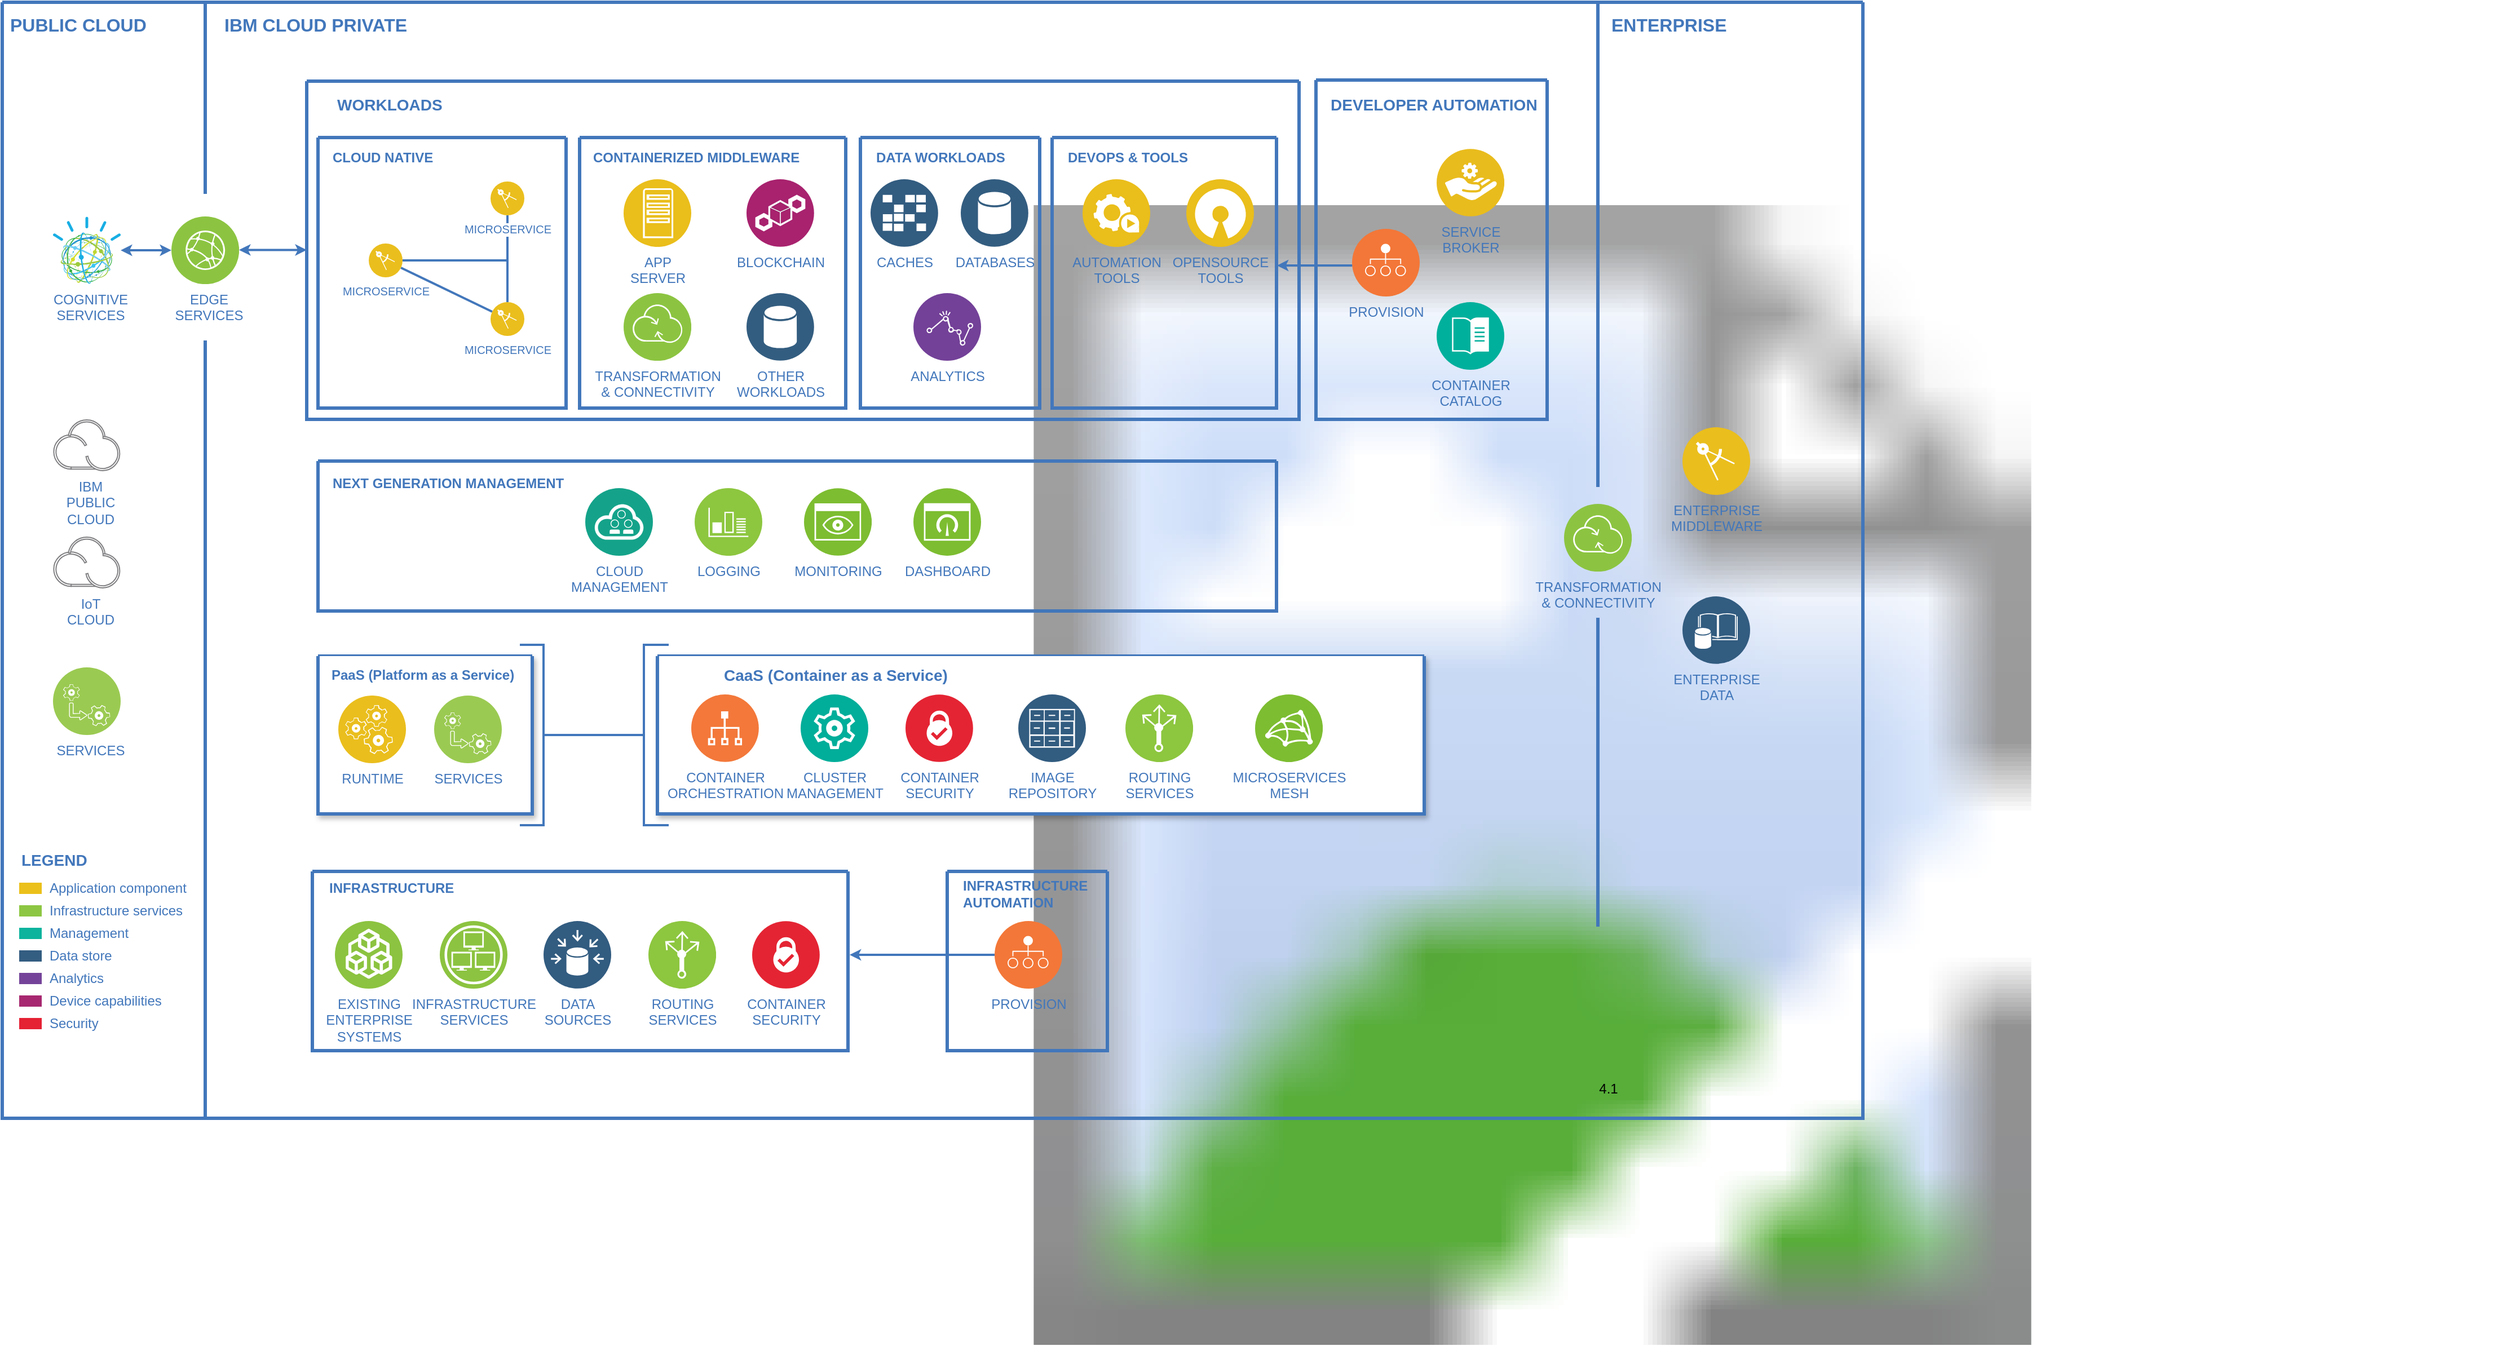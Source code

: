 <?xml version="1.0" encoding="UTF-8"?>
<mxfile version="15.0.2" pages="2"><diagram id="ARV5DFHndR6tJXe3iv-A" name="design 2022"><mxGraphModel dx="3361" dy="1939" grid="1" gridSize="10" guides="1" tooltips="1" connect="1" arrows="1" fold="1" page="0" pageScale="1" pageWidth="1169" pageHeight="827" backgroundImage="{&quot;src&quot;:&quot;data:page/id,IZQx3_A0vh9NG_pARowc&quot;,&quot;width&quot;:1714,&quot;height&quot;:1011}" math="0" shadow="0"><root><mxCell id="0"/><mxCell id="1" parent="0"/><mxCell id="WoOjI2xr0oZyaStor8PF-1" value="" style="swimlane;shadow=0;strokeColor=#4277BB;fillColor=#ffffff;fontColor=none;align=right;startSize=0;collapsible=0;noLabel=1;strokeWidth=3;" vertex="1" parent="1"><mxGeometry x="-500" y="-180" width="1650" height="990" as="geometry"/></mxCell><mxCell id="WoOjI2xr0oZyaStor8PF-2" value="" style="swimlane;shadow=0;labelBackgroundColor=#007FFF;strokeColor=#4277BB;fillColor=none;gradientColor=none;fontColor=#000000;align=right;collapsible=0;startSize=0;strokeWidth=3;" vertex="1" parent="WoOjI2xr0oZyaStor8PF-1"><mxGeometry x="838" y="771" width="142" height="159" as="geometry"/></mxCell><mxCell id="WoOjI2xr0oZyaStor8PF-3" value="PROVISION" style="aspect=fixed;perimeter=ellipsePerimeter;html=1;align=center;shadow=0;dashed=0;image;image=img/lib/ibm/devops/provision.svg;labelBackgroundColor=none;strokeColor=#4277BB;strokeWidth=2;fillColor=none;gradientColor=none;fontSize=12;fontColor=#4277BB;" vertex="1" parent="WoOjI2xr0oZyaStor8PF-2"><mxGeometry x="42" y="44" width="60" height="60" as="geometry"/></mxCell><mxCell id="WoOjI2xr0oZyaStor8PF-4" value="INFRASTRUCTURE&lt;div&gt;AUTOMATION&lt;/div&gt;" style="text;html=1;align=left;verticalAlign=middle;fontColor=#4277BB;shadow=0;dashed=0;strokeColor=none;fillColor=none;labelBackgroundColor=none;fontStyle=1;fontSize=12;spacingLeft=5;" vertex="1" parent="WoOjI2xr0oZyaStor8PF-2"><mxGeometry x="7" y="10" width="123" height="20" as="geometry"/></mxCell><mxCell id="WoOjI2xr0oZyaStor8PF-5" value="PUBLIC CLOUD" style="text;html=1;align=left;verticalAlign=middle;fontColor=#4277BB;shadow=0;dashed=0;strokeColor=none;fillColor=none;labelBackgroundColor=none;fontStyle=1;fontSize=16;spacingLeft=5;" vertex="1" parent="WoOjI2xr0oZyaStor8PF-1"><mxGeometry y="10" width="150" height="20" as="geometry"/></mxCell><mxCell id="WoOjI2xr0oZyaStor8PF-6" value="" style="line;strokeWidth=3;direction=south;html=1;shadow=0;labelBackgroundColor=none;fillColor=none;gradientColor=none;fontSize=12;fontColor=#4277BB;align=right;strokeColor=#4277BB;" vertex="1" parent="WoOjI2xr0oZyaStor8PF-1"><mxGeometry x="175" y="1" width="10" height="169" as="geometry"/></mxCell><mxCell id="WoOjI2xr0oZyaStor8PF-7" value="" style="line;strokeWidth=3;direction=south;html=1;shadow=0;labelBackgroundColor=none;fillColor=none;gradientColor=none;fontSize=12;fontColor=#4277BB;align=right;strokeColor=#4277BB;" vertex="1" parent="WoOjI2xr0oZyaStor8PF-1"><mxGeometry x="1410" width="10" height="430" as="geometry"/></mxCell><mxCell id="WoOjI2xr0oZyaStor8PF-8" value="IBM CLOUD PRIVATE" style="text;html=1;align=left;verticalAlign=middle;fontColor=#4277BB;shadow=0;dashed=0;strokeColor=none;fillColor=none;labelBackgroundColor=none;fontStyle=1;fontSize=16;spacingLeft=5;" vertex="1" parent="WoOjI2xr0oZyaStor8PF-1"><mxGeometry x="190" y="10" width="150" height="20" as="geometry"/></mxCell><mxCell id="WoOjI2xr0oZyaStor8PF-9" value="ENTERPRISE" style="text;html=1;align=left;verticalAlign=middle;fontColor=#4277BB;shadow=0;dashed=0;strokeColor=none;fillColor=none;labelBackgroundColor=none;fontStyle=1;fontSize=16;spacingLeft=5;" vertex="1" parent="WoOjI2xr0oZyaStor8PF-1"><mxGeometry x="1420" y="10" width="140" height="20" as="geometry"/></mxCell><mxCell id="WoOjI2xr0oZyaStor8PF-10" value="Application component" style="rounded=0;html=1;shadow=0;labelBackgroundColor=none;strokeColor=none;strokeWidth=2;fillColor=#EBC01A;gradientColor=none;fontSize=12;fontColor=#4277BB;align=left;labelPosition=right;verticalLabelPosition=middle;verticalAlign=middle;spacingLeft=5;" vertex="1" parent="WoOjI2xr0oZyaStor8PF-1"><mxGeometry x="15" y="781" width="20" height="10" as="geometry"/></mxCell><mxCell id="WoOjI2xr0oZyaStor8PF-11" value="Infrastructure services" style="rounded=0;html=1;shadow=0;labelBackgroundColor=none;strokeColor=none;strokeWidth=2;fillColor=#8DC642;gradientColor=none;fontSize=12;fontColor=#4277BB;align=left;labelPosition=right;verticalLabelPosition=middle;verticalAlign=middle;spacingLeft=5;" vertex="1" parent="WoOjI2xr0oZyaStor8PF-1"><mxGeometry x="15" y="801" width="20" height="10" as="geometry"/></mxCell><mxCell id="WoOjI2xr0oZyaStor8PF-12" value="Management" style="rounded=0;html=1;shadow=0;labelBackgroundColor=none;strokeColor=none;strokeWidth=2;fillColor=#0DB39D;gradientColor=none;fontSize=12;fontColor=#4277BB;align=left;labelPosition=right;verticalLabelPosition=middle;verticalAlign=middle;spacingLeft=5;" vertex="1" parent="WoOjI2xr0oZyaStor8PF-1"><mxGeometry x="15" y="821" width="20" height="10" as="geometry"/></mxCell><mxCell id="WoOjI2xr0oZyaStor8PF-13" value="Data store" style="rounded=0;html=1;shadow=0;labelBackgroundColor=none;strokeColor=none;strokeWidth=2;fillColor=#335D81;gradientColor=none;fontSize=12;fontColor=#4277BB;align=left;labelPosition=right;verticalLabelPosition=middle;verticalAlign=middle;spacingLeft=5;" vertex="1" parent="WoOjI2xr0oZyaStor8PF-1"><mxGeometry x="15" y="841" width="20" height="10" as="geometry"/></mxCell><mxCell id="WoOjI2xr0oZyaStor8PF-14" value="Analytics" style="rounded=0;html=1;shadow=0;labelBackgroundColor=none;strokeColor=none;strokeWidth=2;fillColor=#744399;gradientColor=none;fontSize=12;fontColor=#4277BB;align=left;labelPosition=right;verticalLabelPosition=middle;verticalAlign=middle;spacingLeft=5;" vertex="1" parent="WoOjI2xr0oZyaStor8PF-1"><mxGeometry x="15" y="861" width="20" height="10" as="geometry"/></mxCell><mxCell id="WoOjI2xr0oZyaStor8PF-15" value="Device capabilities" style="rounded=0;html=1;shadow=0;labelBackgroundColor=none;strokeColor=none;strokeWidth=2;fillColor=#A72870;gradientColor=none;fontSize=12;fontColor=#4277BB;align=left;labelPosition=right;verticalLabelPosition=middle;verticalAlign=middle;spacingLeft=5;" vertex="1" parent="WoOjI2xr0oZyaStor8PF-1"><mxGeometry x="15" y="881" width="20" height="10" as="geometry"/></mxCell><mxCell id="WoOjI2xr0oZyaStor8PF-16" value="Security" style="rounded=0;html=1;shadow=0;labelBackgroundColor=none;strokeColor=none;strokeWidth=2;fillColor=#E52134;gradientColor=none;fontSize=12;fontColor=#4277BB;align=left;labelPosition=right;verticalLabelPosition=middle;verticalAlign=middle;spacingLeft=5;" vertex="1" parent="WoOjI2xr0oZyaStor8PF-1"><mxGeometry x="15" y="901" width="20" height="10" as="geometry"/></mxCell><mxCell id="WoOjI2xr0oZyaStor8PF-17" value="LEGEND" style="text;html=1;align=left;verticalAlign=middle;fontColor=#4277BB;shadow=0;dashed=0;strokeColor=none;fillColor=none;labelBackgroundColor=none;fontStyle=1;fontSize=14;spacingLeft=0;" vertex="1" parent="WoOjI2xr0oZyaStor8PF-1"><mxGeometry x="15" y="751" width="150" height="20" as="geometry"/></mxCell><mxCell id="WoOjI2xr0oZyaStor8PF-18" style="edgeStyle=orthogonalEdgeStyle;rounded=0;html=1;labelBackgroundColor=#ffffff;startArrow=classic;startFill=1;startSize=4;endSize=4;jettySize=auto;orthogonalLoop=1;strokeColor=#4277BB;strokeWidth=2;fontSize=12;fontColor=#4277BB;" edge="1" parent="WoOjI2xr0oZyaStor8PF-1" target="WoOjI2xr0oZyaStor8PF-47"><mxGeometry relative="1" as="geometry"><mxPoint x="270" y="219.714" as="sourcePoint"/><Array as="points"><mxPoint x="250" y="220"/><mxPoint x="250" y="220"/></Array></mxGeometry></mxCell><mxCell id="WoOjI2xr0oZyaStor8PF-19" value="" style="swimlane;shadow=0;labelBackgroundColor=#007FFF;strokeColor=#4277BB;fillColor=none;gradientColor=none;fontColor=#000000;align=right;collapsible=0;startSize=0;strokeWidth=3;" vertex="1" parent="WoOjI2xr0oZyaStor8PF-1"><mxGeometry x="270" y="70" width="880" height="300" as="geometry"/></mxCell><mxCell id="WoOjI2xr0oZyaStor8PF-20" value="" style="swimlane;shadow=0;labelBackgroundColor=#007FFF;strokeColor=#4277BB;fillColor=none;gradientColor=none;fontColor=#000000;align=right;collapsible=0;startSize=0;strokeWidth=3;" vertex="1" parent="WoOjI2xr0oZyaStor8PF-19"><mxGeometry x="10" y="50" width="220" height="240" as="geometry"/></mxCell><mxCell id="WoOjI2xr0oZyaStor8PF-21" style="rounded=0;html=1;labelBackgroundColor=#ffffff;startArrow=none;startFill=0;startSize=4;endSize=4;jettySize=auto;orthogonalLoop=1;strokeColor=#4277BB;strokeWidth=2;fontSize=12;fontColor=#4277BB;endArrow=none;endFill=0;edgeStyle=orthogonalEdgeStyle;" edge="1" parent="WoOjI2xr0oZyaStor8PF-20" source="WoOjI2xr0oZyaStor8PF-23" target="WoOjI2xr0oZyaStor8PF-26"><mxGeometry relative="1" as="geometry"/></mxCell><mxCell id="WoOjI2xr0oZyaStor8PF-22" style="edgeStyle=none;rounded=0;html=1;labelBackgroundColor=#ffffff;startArrow=none;startFill=0;startSize=4;endArrow=none;endFill=0;endSize=4;jettySize=auto;orthogonalLoop=1;strokeColor=#4277BB;strokeWidth=2;fontSize=12;fontColor=#4277BB;" edge="1" parent="WoOjI2xr0oZyaStor8PF-20" source="WoOjI2xr0oZyaStor8PF-23" target="WoOjI2xr0oZyaStor8PF-25"><mxGeometry relative="1" as="geometry"/></mxCell><mxCell id="WoOjI2xr0oZyaStor8PF-23" value="MICROSERVICE" style="aspect=fixed;perimeter=ellipsePerimeter;html=1;align=center;shadow=0;dashed=0;image;image=img/lib/ibm/applications/enterprise_applications.svg;labelBackgroundColor=#ffffff;strokeColor=#4277BB;strokeWidth=2;fillColor=#E52134;gradientColor=none;fontSize=10;fontColor=#4277BB;verticalAlign=top;" vertex="1" parent="WoOjI2xr0oZyaStor8PF-20"><mxGeometry x="45" y="94" width="30" height="30" as="geometry"/></mxCell><mxCell id="WoOjI2xr0oZyaStor8PF-24" style="edgeStyle=none;rounded=0;html=1;labelBackgroundColor=#ffffff;startArrow=none;startFill=0;startSize=4;endArrow=none;endFill=0;endSize=4;jettySize=auto;orthogonalLoop=1;strokeColor=#4277BB;strokeWidth=2;fontSize=12;fontColor=#4277BB;" edge="1" parent="WoOjI2xr0oZyaStor8PF-20" source="WoOjI2xr0oZyaStor8PF-25" target="WoOjI2xr0oZyaStor8PF-26"><mxGeometry relative="1" as="geometry"/></mxCell><mxCell id="WoOjI2xr0oZyaStor8PF-25" value="MICROSERVICE" style="aspect=fixed;perimeter=ellipsePerimeter;html=1;align=center;shadow=0;dashed=0;image;image=img/lib/ibm/applications/enterprise_applications.svg;labelBackgroundColor=#ffffff;strokeColor=#4277BB;strokeWidth=2;fillColor=#E52134;gradientColor=none;fontSize=10;fontColor=#4277BB;verticalAlign=top;" vertex="1" parent="WoOjI2xr0oZyaStor8PF-20"><mxGeometry x="153" y="146" width="30" height="30" as="geometry"/></mxCell><mxCell id="WoOjI2xr0oZyaStor8PF-26" value="MICROSERVICE" style="aspect=fixed;perimeter=ellipsePerimeter;html=1;align=center;shadow=0;dashed=0;image;image=img/lib/ibm/applications/enterprise_applications.svg;labelBackgroundColor=#ffffff;strokeColor=#4277BB;strokeWidth=2;fillColor=#E52134;gradientColor=none;fontSize=10;fontColor=#4277BB;verticalAlign=top;" vertex="1" parent="WoOjI2xr0oZyaStor8PF-20"><mxGeometry x="153" y="39" width="30" height="30" as="geometry"/></mxCell><mxCell id="WoOjI2xr0oZyaStor8PF-27" value="CLOUD NATIVE" style="text;html=1;align=left;verticalAlign=middle;fontColor=#4277BB;shadow=0;dashed=0;strokeColor=none;fillColor=none;labelBackgroundColor=none;fontStyle=1;fontSize=12;spacingLeft=5;" vertex="1" parent="WoOjI2xr0oZyaStor8PF-20"><mxGeometry x="6" y="8.0" width="150" height="20" as="geometry"/></mxCell><mxCell id="WoOjI2xr0oZyaStor8PF-28" value="" style="swimlane;shadow=0;labelBackgroundColor=#007FFF;strokeColor=#4277BB;fillColor=none;gradientColor=none;fontColor=#000000;align=right;collapsible=0;startSize=0;strokeWidth=3;" vertex="1" parent="WoOjI2xr0oZyaStor8PF-19"><mxGeometry x="242" y="50" width="236" height="240" as="geometry"/></mxCell><mxCell id="WoOjI2xr0oZyaStor8PF-29" value="APP&lt;div&gt;SERVER&lt;/div&gt;" style="aspect=fixed;perimeter=ellipsePerimeter;html=1;align=center;shadow=0;dashed=0;image;image=img/lib/ibm/applications/app_server.svg;labelBackgroundColor=none;strokeColor=#4277BB;strokeWidth=2;fillColor=#E52134;gradientColor=none;fontSize=12;fontColor=#4277BB;verticalAlign=top;" vertex="1" parent="WoOjI2xr0oZyaStor8PF-28"><mxGeometry x="39" y="37" width="60" height="60" as="geometry"/></mxCell><mxCell id="WoOjI2xr0oZyaStor8PF-30" value="BLOCKCHAIN" style="aspect=fixed;perimeter=ellipsePerimeter;html=1;align=center;shadow=0;dashed=0;image;image=img/lib/ibm/blockchain/blockchain.svg;labelBackgroundColor=none;strokeColor=#4277BB;strokeWidth=2;fillColor=#E52134;gradientColor=none;fontSize=12;fontColor=#4277BB;verticalAlign=top;" vertex="1" parent="WoOjI2xr0oZyaStor8PF-28"><mxGeometry x="148" y="37" width="60" height="60" as="geometry"/></mxCell><mxCell id="WoOjI2xr0oZyaStor8PF-31" value="TRANSFORMATION&lt;div&gt;&amp;amp; CONNECTIVITY&lt;/div&gt;" style="aspect=fixed;perimeter=ellipsePerimeter;html=1;align=center;shadow=0;dashed=0;image;image=img/lib/ibm/infrastructure/transformation_connectivity.svg;labelBackgroundColor=none;strokeColor=#4277BB;strokeWidth=2;fillColor=#E52134;gradientColor=none;fontSize=12;fontColor=#4277BB;verticalAlign=top;" vertex="1" parent="WoOjI2xr0oZyaStor8PF-28"><mxGeometry x="39" y="138" width="60" height="60" as="geometry"/></mxCell><mxCell id="WoOjI2xr0oZyaStor8PF-32" value="OTHER&lt;div&gt;WORKLOADS&lt;/div&gt;" style="aspect=fixed;perimeter=ellipsePerimeter;html=1;align=center;shadow=0;dashed=0;image;image=img/lib/ibm/data/data_services.svg;labelBackgroundColor=none;strokeColor=#4277BB;strokeWidth=2;fillColor=#E52134;gradientColor=none;fontSize=12;fontColor=#4277BB;verticalAlign=top;" vertex="1" parent="WoOjI2xr0oZyaStor8PF-28"><mxGeometry x="148" y="138" width="60" height="60" as="geometry"/></mxCell><mxCell id="WoOjI2xr0oZyaStor8PF-33" value="CONTAINERIZED MIDDLEWARE" style="text;html=1;align=left;verticalAlign=middle;fontColor=#4277BB;shadow=0;dashed=0;strokeColor=none;fillColor=none;labelBackgroundColor=none;fontStyle=1;fontSize=12;spacingLeft=5;" vertex="1" parent="WoOjI2xr0oZyaStor8PF-28"><mxGeometry x="5" y="8" width="195" height="20" as="geometry"/></mxCell><mxCell id="WoOjI2xr0oZyaStor8PF-34" value="" style="swimlane;shadow=0;labelBackgroundColor=#007FFF;strokeColor=#4277BB;fillColor=none;gradientColor=none;fontColor=#000000;align=right;collapsible=0;startSize=0;strokeWidth=3;" vertex="1" parent="WoOjI2xr0oZyaStor8PF-19"><mxGeometry x="491" y="50" width="159" height="240" as="geometry"/></mxCell><mxCell id="WoOjI2xr0oZyaStor8PF-35" value="CACHES" style="aspect=fixed;perimeter=ellipsePerimeter;html=1;align=center;shadow=0;dashed=0;image;image=img/lib/ibm/data/caches.svg;labelBackgroundColor=none;strokeColor=#4277BB;strokeWidth=2;fillColor=#E52134;gradientColor=none;fontSize=12;fontColor=#4277BB;" vertex="1" parent="WoOjI2xr0oZyaStor8PF-34"><mxGeometry x="9" y="37" width="60" height="60" as="geometry"/></mxCell><mxCell id="WoOjI2xr0oZyaStor8PF-36" value="DATABASES" style="aspect=fixed;perimeter=ellipsePerimeter;html=1;align=center;shadow=0;dashed=0;image;image=img/lib/ibm/data/data_services.svg;labelBackgroundColor=none;strokeColor=#4277BB;strokeWidth=2;fillColor=#E52134;gradientColor=none;fontSize=12;fontColor=#4277BB;" vertex="1" parent="WoOjI2xr0oZyaStor8PF-34"><mxGeometry x="89" y="37" width="60" height="60" as="geometry"/></mxCell><mxCell id="WoOjI2xr0oZyaStor8PF-37" value="ANALYTICS" style="aspect=fixed;perimeter=ellipsePerimeter;html=1;align=center;shadow=0;dashed=0;image;image=img/lib/ibm/analytics/analytics.svg;labelBackgroundColor=none;strokeColor=#4277BB;strokeWidth=2;fillColor=#E52134;gradientColor=none;fontSize=12;fontColor=#4277BB;" vertex="1" parent="WoOjI2xr0oZyaStor8PF-34"><mxGeometry x="47" y="138" width="60" height="60" as="geometry"/></mxCell><mxCell id="WoOjI2xr0oZyaStor8PF-38" value="DATA WORKLOADS" style="text;html=1;align=left;verticalAlign=middle;fontColor=#4277BB;shadow=0;dashed=0;strokeColor=none;fillColor=none;labelBackgroundColor=none;fontStyle=1;fontSize=12;spacingLeft=5;" vertex="1" parent="WoOjI2xr0oZyaStor8PF-34"><mxGeometry x="7" y="8" width="150" height="20" as="geometry"/></mxCell><mxCell id="WoOjI2xr0oZyaStor8PF-39" style="edgeStyle=orthogonalEdgeStyle;rounded=0;html=1;exitX=0.75;exitY=0;entryX=0.75;entryY=0;labelBackgroundColor=#ffffff;startArrow=classic;startFill=1;startSize=4;endSize=4;jettySize=auto;orthogonalLoop=1;strokeColor=#EDC11C;strokeWidth=2;fontSize=12;fontColor=#4277BB;" edge="1" parent="WoOjI2xr0oZyaStor8PF-34" source="WoOjI2xr0oZyaStor8PF-38" target="WoOjI2xr0oZyaStor8PF-38"><mxGeometry relative="1" as="geometry"/></mxCell><mxCell id="WoOjI2xr0oZyaStor8PF-40" value="" style="swimlane;shadow=0;labelBackgroundColor=#007FFF;strokeColor=#4277BB;fillColor=none;gradientColor=none;fontColor=#000000;align=right;collapsible=0;startSize=0;strokeWidth=3;" vertex="1" parent="WoOjI2xr0oZyaStor8PF-19"><mxGeometry x="661" y="50" width="199" height="240" as="geometry"/></mxCell><mxCell id="WoOjI2xr0oZyaStor8PF-41" value="AUTOMATION&lt;div&gt;TOOLS&lt;/div&gt;" style="aspect=fixed;perimeter=ellipsePerimeter;html=1;align=center;shadow=0;dashed=0;image;image=img/lib/ibm/applications/automation_tools.svg;labelBackgroundColor=none;strokeColor=#4277BB;strokeWidth=2;fillColor=#E52134;gradientColor=none;fontSize=12;fontColor=#4277BB;" vertex="1" parent="WoOjI2xr0oZyaStor8PF-40"><mxGeometry x="27" y="37" width="60" height="60" as="geometry"/></mxCell><mxCell id="WoOjI2xr0oZyaStor8PF-42" value="OPENSOURCE&lt;div&gt;TOOLS&lt;/div&gt;" style="aspect=fixed;perimeter=ellipsePerimeter;html=1;align=center;shadow=0;dashed=0;image;image=img/lib/ibm/applications/open_source_tools.svg;labelBackgroundColor=none;strokeColor=#4277BB;strokeWidth=2;fillColor=#E52134;gradientColor=none;fontSize=12;fontColor=#4277BB;" vertex="1" parent="WoOjI2xr0oZyaStor8PF-40"><mxGeometry x="119" y="37" width="60" height="60" as="geometry"/></mxCell><mxCell id="WoOjI2xr0oZyaStor8PF-43" value="DEVOPS &amp;amp; TOOLS" style="text;html=1;align=left;verticalAlign=middle;fontColor=#4277BB;shadow=0;dashed=0;strokeColor=none;fillColor=none;labelBackgroundColor=none;fontStyle=1;fontSize=12;spacingLeft=5;" vertex="1" parent="WoOjI2xr0oZyaStor8PF-40"><mxGeometry x="7" y="8" width="150" height="20" as="geometry"/></mxCell><mxCell id="WoOjI2xr0oZyaStor8PF-44" value="WORKLOADS" style="text;html=1;align=left;verticalAlign=middle;fontColor=#4277BB;shadow=0;dashed=0;strokeColor=none;fillColor=none;labelBackgroundColor=none;fontStyle=1;fontSize=14;spacingLeft=5;" vertex="1" parent="WoOjI2xr0oZyaStor8PF-19"><mxGeometry x="20" y="11" width="150" height="20" as="geometry"/></mxCell><mxCell id="WoOjI2xr0oZyaStor8PF-45" value="COGNITIVE&lt;div&gt;SERVICES&lt;/div&gt;" style="aspect=fixed;perimeter=ellipsePerimeter;html=1;align=center;shadow=0;image;image=img/lib/ibm/miscellaneous/cognitive_services.svg;labelBackgroundColor=none;strokeColor=none;strokeWidth=2;fillColor=#808080;gradientColor=none;fontSize=12;fontColor=#4277BB;rounded=0;verticalAlign=top;spacingLeft=5;" vertex="1" parent="WoOjI2xr0oZyaStor8PF-1"><mxGeometry x="45" y="190.0" width="60" height="60" as="geometry"/></mxCell><mxCell id="WoOjI2xr0oZyaStor8PF-46" style="edgeStyle=orthogonalEdgeStyle;rounded=0;html=1;labelBackgroundColor=#ffffff;startArrow=classic;startFill=1;startSize=4;endSize=4;jettySize=auto;orthogonalLoop=1;strokeColor=#4277BB;strokeWidth=2;fontSize=12;fontColor=#4277BB;" edge="1" parent="WoOjI2xr0oZyaStor8PF-1" source="WoOjI2xr0oZyaStor8PF-47" target="WoOjI2xr0oZyaStor8PF-45"><mxGeometry relative="1" as="geometry"/></mxCell><mxCell id="WoOjI2xr0oZyaStor8PF-47" value="EDGE&lt;div&gt;SERVICES&lt;/div&gt;" style="aspect=fixed;perimeter=ellipsePerimeter;html=1;align=center;shadow=0;image;image=img/lib/ibm/infrastructure/edge_services.svg;labelBackgroundColor=none;strokeColor=none;strokeWidth=2;fillColor=#808080;gradientColor=none;fontSize=12;fontColor=#4277BB;rounded=0;verticalAlign=top;spacingLeft=5;" vertex="1" parent="WoOjI2xr0oZyaStor8PF-1"><mxGeometry x="150" y="190" width="60" height="60" as="geometry"/></mxCell><mxCell id="WoOjI2xr0oZyaStor8PF-48" value="" style="swimlane;shadow=0;labelBackgroundColor=#007FFF;strokeColor=#4277BB;fillColor=none;gradientColor=none;fontColor=#000000;align=right;collapsible=0;startSize=0;strokeWidth=3;" vertex="1" parent="WoOjI2xr0oZyaStor8PF-1"><mxGeometry x="1165" y="69" width="205" height="301" as="geometry"/></mxCell><mxCell id="WoOjI2xr0oZyaStor8PF-49" value="DEVELOPER AUTOMATION" style="text;html=1;align=left;verticalAlign=middle;fontColor=#4277BB;shadow=0;dashed=0;strokeColor=none;fillColor=none;labelBackgroundColor=none;fontStyle=1;fontSize=14;spacingLeft=5;" vertex="1" parent="WoOjI2xr0oZyaStor8PF-48"><mxGeometry x="6" y="12" width="194" height="20" as="geometry"/></mxCell><mxCell id="WoOjI2xr0oZyaStor8PF-50" value="SERVICE&lt;div&gt;BROKER&lt;/div&gt;" style="aspect=fixed;perimeter=ellipsePerimeter;html=1;align=center;shadow=0;dashed=0;image;image=img/lib/ibm/applications/service_broker.svg;labelBackgroundColor=none;strokeColor=#4277BB;strokeWidth=2;fillColor=#E52134;gradientColor=none;fontSize=12;fontColor=#4277BB;" vertex="1" parent="WoOjI2xr0oZyaStor8PF-48"><mxGeometry x="107" y="61" width="60" height="60" as="geometry"/></mxCell><mxCell id="WoOjI2xr0oZyaStor8PF-51" value="PROVISION" style="aspect=fixed;perimeter=ellipsePerimeter;html=1;align=center;shadow=0;dashed=0;image;image=img/lib/ibm/devops/provision.svg;labelBackgroundColor=none;strokeColor=#4277BB;strokeWidth=2;fillColor=#E52134;gradientColor=none;fontSize=12;fontColor=#4277BB;" vertex="1" parent="WoOjI2xr0oZyaStor8PF-48"><mxGeometry x="32" y="132" width="60" height="60" as="geometry"/></mxCell><mxCell id="WoOjI2xr0oZyaStor8PF-52" value="CONTAINER&lt;div&gt;CATALOG&lt;/div&gt;" style="aspect=fixed;perimeter=ellipsePerimeter;html=1;align=center;shadow=0;dashed=0;image;image=img/lib/ibm/management/content_management.svg;labelBackgroundColor=none;strokeColor=#4277BB;strokeWidth=2;fillColor=#E52134;gradientColor=none;fontSize=12;fontColor=#4277BB;" vertex="1" parent="WoOjI2xr0oZyaStor8PF-48"><mxGeometry x="107" y="197" width="60" height="60" as="geometry"/></mxCell><mxCell id="WoOjI2xr0oZyaStor8PF-53" value="ENTERPRISE&lt;div&gt;MIDDLEWARE&lt;/div&gt;" style="aspect=fixed;perimeter=ellipsePerimeter;html=1;align=center;shadow=0;dashed=0;image;image=img/lib/ibm/applications/enterprise_applications.svg;labelBackgroundColor=none;strokeColor=#4277BB;strokeWidth=2;fillColor=#E52134;gradientColor=none;fontSize=12;fontColor=#4277BB;" vertex="1" parent="WoOjI2xr0oZyaStor8PF-1"><mxGeometry x="1490" y="377" width="60" height="60" as="geometry"/></mxCell><mxCell id="WoOjI2xr0oZyaStor8PF-54" value="TRANSFORMATION&lt;div&gt;&amp;amp; CONNECTIVITY&lt;/div&gt;" style="aspect=fixed;perimeter=ellipsePerimeter;html=1;align=center;shadow=0;dashed=0;image;image=img/lib/ibm/infrastructure/transformation_connectivity.svg;labelBackgroundColor=none;strokeColor=#4277BB;strokeWidth=2;fillColor=#E52134;gradientColor=none;fontSize=12;fontColor=#4277BB;" vertex="1" parent="WoOjI2xr0oZyaStor8PF-1"><mxGeometry x="1385" y="445" width="60" height="60" as="geometry"/></mxCell><mxCell id="WoOjI2xr0oZyaStor8PF-55" value="ENTERPRISE&lt;div&gt;DATA&lt;/div&gt;" style="aspect=fixed;perimeter=ellipsePerimeter;html=1;align=center;shadow=0;dashed=0;image;image=img/lib/ibm/data/enterprise_data.svg;labelBackgroundColor=none;strokeColor=#4277BB;strokeWidth=2;fillColor=#E52134;gradientColor=none;fontSize=12;fontColor=#4277BB;" vertex="1" parent="WoOjI2xr0oZyaStor8PF-1"><mxGeometry x="1490" y="527" width="60" height="60" as="geometry"/></mxCell><mxCell id="WoOjI2xr0oZyaStor8PF-56" value="IBM&lt;div&gt;PUBLIC&lt;/div&gt;&lt;div&gt;CLOUD&lt;/div&gt;" style="aspect=fixed;perimeter=ellipsePerimeter;html=1;align=center;shadow=0;image;image=img/lib/ibm/miscellaneous/ibm_public_cloud.svg;labelBackgroundColor=none;strokeColor=none;strokeWidth=2;fillColor=#808080;gradientColor=none;fontSize=12;fontColor=#4277BB;rounded=0;verticalAlign=top;spacingLeft=5;" vertex="1" parent="WoOjI2xr0oZyaStor8PF-1"><mxGeometry x="45" y="370" width="60" height="46" as="geometry"/></mxCell><mxCell id="WoOjI2xr0oZyaStor8PF-57" value="IoT&lt;div&gt;CLOUD&lt;/div&gt;" style="aspect=fixed;perimeter=ellipsePerimeter;html=1;align=center;shadow=0;image;image=img/lib/ibm/miscellaneous/ibm_public_cloud.svg;labelBackgroundColor=none;strokeColor=none;strokeWidth=2;fillColor=#808080;gradientColor=none;fontSize=12;fontColor=#4277BB;rounded=0;verticalAlign=top;spacingLeft=5;labelPosition=center;verticalLabelPosition=bottom;" vertex="1" parent="WoOjI2xr0oZyaStor8PF-1"><mxGeometry x="45" y="474" width="60" height="46" as="geometry"/></mxCell><mxCell id="WoOjI2xr0oZyaStor8PF-58" value="SERVICES" style="aspect=fixed;perimeter=ellipsePerimeter;html=1;align=center;shadow=0;image;image=img/lib/ibm/blockchain/services.svg;labelBackgroundColor=none;strokeColor=none;strokeWidth=2;fillColor=#808080;gradientColor=none;fontSize=12;fontColor=#4277BB;rounded=0;verticalAlign=top;spacingLeft=5;" vertex="1" parent="WoOjI2xr0oZyaStor8PF-1"><mxGeometry x="45" y="590" width="60" height="60" as="geometry"/></mxCell><mxCell id="WoOjI2xr0oZyaStor8PF-59" value="" style="swimlane;shadow=1;labelBackgroundColor=#007FFF;strokeColor=#4277BB;fillColor=none;gradientColor=none;fontColor=#000000;align=right;collapsible=0;startSize=0;strokeWidth=3;swimlaneFillColor=#ffffff;" vertex="1" parent="WoOjI2xr0oZyaStor8PF-1"><mxGeometry x="280" y="580" width="190" height="140" as="geometry"/></mxCell><mxCell id="WoOjI2xr0oZyaStor8PF-60" value="RUNTIME" style="aspect=fixed;perimeter=ellipsePerimeter;html=1;align=center;shadow=0;dashed=0;image;image=img/lib/ibm/applications/runtime_services.svg;labelBackgroundColor=none;strokeColor=#4277BB;strokeWidth=2;fillColor=none;gradientColor=none;fontSize=12;fontColor=#4277BB;" vertex="1" parent="WoOjI2xr0oZyaStor8PF-59"><mxGeometry x="18" y="35" width="60" height="60" as="geometry"/></mxCell><mxCell id="WoOjI2xr0oZyaStor8PF-61" value="SERVICES" style="aspect=fixed;perimeter=ellipsePerimeter;html=1;align=center;shadow=0;dashed=0;image;image=img/lib/ibm/blockchain/services.svg;labelBackgroundColor=none;strokeColor=#4277BB;strokeWidth=2;fillColor=none;gradientColor=none;fontSize=12;fontColor=#4277BB;" vertex="1" parent="WoOjI2xr0oZyaStor8PF-59"><mxGeometry x="103" y="35" width="60" height="60" as="geometry"/></mxCell><mxCell id="WoOjI2xr0oZyaStor8PF-62" value="PaaS (Platform as a Service)" style="text;html=1;align=left;verticalAlign=middle;fontColor=#4277BB;shadow=0;dashed=0;strokeColor=none;fillColor=none;labelBackgroundColor=none;fontStyle=1;fontSize=12;spacingLeft=5;" vertex="1" parent="WoOjI2xr0oZyaStor8PF-59"><mxGeometry x="5" y="7" width="150" height="20" as="geometry"/></mxCell><mxCell id="WoOjI2xr0oZyaStor8PF-63" value="" style="swimlane;shadow=1;labelBackgroundColor=#007FFF;strokeColor=#4277BB;fillColor=none;gradientColor=none;fontColor=#000000;align=right;collapsible=0;startSize=0;strokeWidth=3;swimlaneFillColor=#ffffff;" vertex="1" parent="WoOjI2xr0oZyaStor8PF-1"><mxGeometry x="581" y="580" width="680" height="140" as="geometry"/></mxCell><mxCell id="WoOjI2xr0oZyaStor8PF-64" value="CONTAINER&lt;div&gt;ORCHESTRATION&lt;/div&gt;" style="aspect=fixed;perimeter=ellipsePerimeter;html=1;align=center;shadow=0;dashed=0;image;image=img/lib/ibm/devops/release_management.svg;labelBackgroundColor=none;strokeColor=#4277BB;strokeWidth=2;fillColor=none;gradientColor=none;fontSize=12;fontColor=#4277BB;" vertex="1" parent="WoOjI2xr0oZyaStor8PF-63"><mxGeometry x="30" y="34" width="60" height="60" as="geometry"/></mxCell><mxCell id="WoOjI2xr0oZyaStor8PF-65" value="CLUSTER&lt;div&gt;MANAGEMENT&lt;/div&gt;" style="aspect=fixed;perimeter=ellipsePerimeter;html=1;align=center;shadow=0;dashed=0;image;image=img/lib/ibm/management/cluster_management.svg;labelBackgroundColor=none;strokeColor=#4277BB;strokeWidth=2;fillColor=none;gradientColor=none;fontSize=12;fontColor=#4277BB;" vertex="1" parent="WoOjI2xr0oZyaStor8PF-63"><mxGeometry x="127" y="34" width="60" height="60" as="geometry"/></mxCell><mxCell id="WoOjI2xr0oZyaStor8PF-66" value="CONTAINER&lt;div&gt;SECURITY&lt;/div&gt;" style="aspect=fixed;perimeter=ellipsePerimeter;html=1;align=center;shadow=0;dashed=0;image;image=img/lib/ibm/blockchain/certificate_authority.svg;labelBackgroundColor=none;strokeColor=#4277BB;strokeWidth=2;fillColor=none;gradientColor=none;fontSize=12;fontColor=#4277BB;" vertex="1" parent="WoOjI2xr0oZyaStor8PF-63"><mxGeometry x="220" y="34" width="60" height="60" as="geometry"/></mxCell><mxCell id="WoOjI2xr0oZyaStor8PF-67" value="IMAGE&lt;div&gt;REPOSITORY&lt;/div&gt;" style="aspect=fixed;perimeter=ellipsePerimeter;html=1;align=center;shadow=0;dashed=0;image;image=img/lib/ibm/data/file_repository.svg;labelBackgroundColor=none;strokeColor=#4277BB;strokeWidth=2;fillColor=none;gradientColor=none;fontSize=12;fontColor=#4277BB;" vertex="1" parent="WoOjI2xr0oZyaStor8PF-63"><mxGeometry x="320" y="34" width="60" height="60" as="geometry"/></mxCell><mxCell id="WoOjI2xr0oZyaStor8PF-68" value="ROUTING&lt;div&gt;SERVICES&lt;/div&gt;" style="aspect=fixed;perimeter=ellipsePerimeter;html=1;align=center;shadow=0;dashed=0;image;image=img/lib/ibm/infrastructure/load_balancing_routing.svg;labelBackgroundColor=none;strokeColor=#4277BB;strokeWidth=2;fillColor=none;gradientColor=none;fontSize=12;fontColor=#4277BB;" vertex="1" parent="WoOjI2xr0oZyaStor8PF-63"><mxGeometry x="415" y="34" width="60" height="60" as="geometry"/></mxCell><mxCell id="WoOjI2xr0oZyaStor8PF-69" value="MICROSERVICES&lt;div&gt;MESH&lt;/div&gt;" style="aspect=fixed;perimeter=ellipsePerimeter;html=1;align=center;shadow=0;dashed=0;image;image=img/lib/ibm/infrastructure/microservices_mesh.svg;labelBackgroundColor=none;strokeColor=#4277BB;strokeWidth=2;fillColor=none;gradientColor=none;fontSize=12;fontColor=#4277BB;" vertex="1" parent="WoOjI2xr0oZyaStor8PF-63"><mxGeometry x="530" y="34.0" width="60" height="60" as="geometry"/></mxCell><mxCell id="WoOjI2xr0oZyaStor8PF-70" value="CaaS (Container as a Service)" style="text;html=1;align=left;verticalAlign=middle;fontColor=#4277BB;shadow=0;dashed=0;strokeColor=none;fillColor=none;labelBackgroundColor=none;fontStyle=1;fontSize=14;spacingLeft=5;" vertex="1" parent="WoOjI2xr0oZyaStor8PF-63"><mxGeometry x="52" y="7" width="150" height="20" as="geometry"/></mxCell><mxCell id="WoOjI2xr0oZyaStor8PF-71" value="" style="swimlane;shadow=0;labelBackgroundColor=#007FFF;strokeColor=#4277BB;fillColor=none;gradientColor=none;fontColor=#000000;align=right;collapsible=0;startSize=0;strokeWidth=3;" vertex="1" parent="WoOjI2xr0oZyaStor8PF-1"><mxGeometry x="275" y="771" width="475" height="159" as="geometry"/></mxCell><mxCell id="WoOjI2xr0oZyaStor8PF-72" value="EXISTING&lt;div&gt;ENTERPRISE&lt;/div&gt;&lt;div&gt;SYSTEMS&lt;/div&gt;" style="aspect=fixed;perimeter=ellipsePerimeter;html=1;align=center;shadow=0;dashed=0;image;image=img/lib/ibm/blockchain/existing_enterprise_systems.svg;labelBackgroundColor=none;strokeColor=#4277BB;strokeWidth=2;fillColor=none;gradientColor=none;fontSize=12;fontColor=#4277BB;" vertex="1" parent="WoOjI2xr0oZyaStor8PF-71"><mxGeometry x="20" y="44" width="60" height="60" as="geometry"/></mxCell><mxCell id="WoOjI2xr0oZyaStor8PF-73" value="INFRASTRUCTURE&lt;div&gt;SERVICES&lt;/div&gt;" style="aspect=fixed;perimeter=ellipsePerimeter;html=1;align=center;shadow=0;dashed=0;image;image=img/lib/ibm/infrastructure/infrastructure_services.svg;labelBackgroundColor=none;strokeColor=#4277BB;strokeWidth=2;fillColor=none;gradientColor=none;fontSize=12;fontColor=#4277BB;" vertex="1" parent="WoOjI2xr0oZyaStor8PF-71"><mxGeometry x="113" y="44" width="60" height="60" as="geometry"/></mxCell><mxCell id="WoOjI2xr0oZyaStor8PF-74" value="DATA&lt;div&gt;SOURCES&lt;/div&gt;" style="aspect=fixed;perimeter=ellipsePerimeter;html=1;align=center;shadow=0;dashed=0;image;image=img/lib/ibm/data/data_sources.svg;labelBackgroundColor=none;strokeColor=#4277BB;strokeWidth=2;fillColor=none;gradientColor=none;fontSize=12;fontColor=#4277BB;" vertex="1" parent="WoOjI2xr0oZyaStor8PF-71"><mxGeometry x="205" y="44" width="60" height="60" as="geometry"/></mxCell><mxCell id="WoOjI2xr0oZyaStor8PF-75" value="ROUTING&lt;div&gt;SERVICES&lt;/div&gt;" style="aspect=fixed;perimeter=ellipsePerimeter;html=1;align=center;shadow=0;dashed=0;image;image=img/lib/ibm/infrastructure/load_balancing_routing.svg;labelBackgroundColor=none;strokeColor=#4277BB;strokeWidth=2;fillColor=none;gradientColor=none;fontSize=12;fontColor=#4277BB;" vertex="1" parent="WoOjI2xr0oZyaStor8PF-71"><mxGeometry x="298" y="44" width="60" height="60" as="geometry"/></mxCell><mxCell id="WoOjI2xr0oZyaStor8PF-76" value="CONTAINER&lt;div&gt;SECURITY&lt;/div&gt;" style="aspect=fixed;perimeter=ellipsePerimeter;html=1;align=center;shadow=0;dashed=0;image;image=img/lib/ibm/blockchain/certificate_authority.svg;labelBackgroundColor=none;strokeColor=#4277BB;strokeWidth=2;fillColor=none;gradientColor=none;fontSize=12;fontColor=#4277BB;" vertex="1" parent="WoOjI2xr0oZyaStor8PF-71"><mxGeometry x="390" y="44" width="60" height="60" as="geometry"/></mxCell><mxCell id="WoOjI2xr0oZyaStor8PF-77" value="INFRASTRUCTURE" style="text;html=1;align=left;verticalAlign=middle;fontColor=#4277BB;shadow=0;dashed=0;strokeColor=none;fillColor=none;labelBackgroundColor=none;fontStyle=1;fontSize=12;spacingLeft=5;" vertex="1" parent="WoOjI2xr0oZyaStor8PF-71"><mxGeometry x="8" y="5" width="150" height="20" as="geometry"/></mxCell><mxCell id="WoOjI2xr0oZyaStor8PF-78" style="edgeStyle=orthogonalEdgeStyle;rounded=0;html=1;exitX=0.75;exitY=0;entryX=0.75;entryY=0;labelBackgroundColor=#ffffff;startArrow=classic;startFill=1;startSize=4;endSize=4;jettySize=auto;orthogonalLoop=1;strokeColor=#EDC11C;strokeWidth=2;fontSize=12;fontColor=#4277BB;" edge="1" parent="WoOjI2xr0oZyaStor8PF-1" source="WoOjI2xr0oZyaStor8PF-45" target="WoOjI2xr0oZyaStor8PF-45"><mxGeometry relative="1" as="geometry"/></mxCell><mxCell id="WoOjI2xr0oZyaStor8PF-79" value="" style="line;strokeWidth=3;direction=south;html=1;shadow=0;labelBackgroundColor=none;fillColor=none;gradientColor=none;fontSize=12;fontColor=#4277BB;align=right;strokeColor=#4277BB;" vertex="1" parent="WoOjI2xr0oZyaStor8PF-1"><mxGeometry x="175" y="300" width="10" height="690" as="geometry"/></mxCell><mxCell id="WoOjI2xr0oZyaStor8PF-80" value="" style="swimlane;shadow=0;labelBackgroundColor=#007FFF;strokeColor=#4277BB;fillColor=none;gradientColor=none;fontColor=#000000;align=right;collapsible=0;startSize=0;strokeWidth=3;" vertex="1" parent="WoOjI2xr0oZyaStor8PF-1"><mxGeometry x="280" y="407" width="850" height="133" as="geometry"/></mxCell><mxCell id="WoOjI2xr0oZyaStor8PF-81" value="NEXT GENERATION MANAGEMENT" style="text;html=1;align=left;verticalAlign=middle;fontColor=#4277BB;shadow=0;dashed=0;strokeColor=none;fillColor=none;labelBackgroundColor=none;fontStyle=1;fontSize=12;spacingLeft=5;" vertex="1" parent="WoOjI2xr0oZyaStor8PF-80"><mxGeometry x="6" y="10" width="245" height="20" as="geometry"/></mxCell><mxCell id="WoOjI2xr0oZyaStor8PF-82" value="CLOUD&lt;div&gt;MANAGEMENT&lt;/div&gt;" style="aspect=fixed;perimeter=ellipsePerimeter;html=1;align=center;shadow=0;dashed=0;image;image=img/lib/ibm/management/cloud_management.svg;labelBackgroundColor=none;strokeColor=#4277BB;strokeWidth=2;fillColor=#E52134;gradientColor=none;fontSize=12;fontColor=#4277BB;" vertex="1" parent="WoOjI2xr0oZyaStor8PF-80"><mxGeometry x="237" y="24" width="60" height="60" as="geometry"/></mxCell><mxCell id="WoOjI2xr0oZyaStor8PF-83" value="LOGGING" style="aspect=fixed;perimeter=ellipsePerimeter;html=1;align=center;shadow=0;dashed=0;image;image=img/lib/ibm/infrastructure/monitoring_logging.svg;labelBackgroundColor=none;strokeColor=#4277BB;strokeWidth=2;fillColor=#E52134;gradientColor=none;fontSize=12;fontColor=#4277BB;" vertex="1" parent="WoOjI2xr0oZyaStor8PF-80"><mxGeometry x="334" y="24" width="60" height="60" as="geometry"/></mxCell><mxCell id="WoOjI2xr0oZyaStor8PF-84" value="MONITORING" style="aspect=fixed;perimeter=ellipsePerimeter;html=1;align=center;shadow=0;dashed=0;image;image=img/lib/ibm/infrastructure/monitoring.svg;labelBackgroundColor=none;strokeColor=#4277BB;strokeWidth=2;fillColor=#E52134;gradientColor=none;fontSize=12;fontColor=#4277BB;" vertex="1" parent="WoOjI2xr0oZyaStor8PF-80"><mxGeometry x="431" y="24" width="60" height="60" as="geometry"/></mxCell><mxCell id="WoOjI2xr0oZyaStor8PF-85" value="DASHBOARD" style="aspect=fixed;perimeter=ellipsePerimeter;html=1;align=center;shadow=0;dashed=0;image;image=img/lib/ibm/infrastructure/dashboard.svg;labelBackgroundColor=none;strokeColor=#4277BB;strokeWidth=2;fillColor=#E52134;gradientColor=none;fontSize=12;fontColor=#4277BB;" vertex="1" parent="WoOjI2xr0oZyaStor8PF-80"><mxGeometry x="528" y="24" width="60" height="60" as="geometry"/></mxCell><mxCell id="WoOjI2xr0oZyaStor8PF-86" style="edgeStyle=none;rounded=0;html=1;entryX=0;entryY=0.5;labelBackgroundColor=#ffffff;startArrow=none;startFill=0;startSize=4;endArrow=none;endFill=0;endSize=4;jettySize=auto;orthogonalLoop=1;strokeColor=#4277BB;strokeWidth=2;fontSize=12;fontColor=#4277BB;" edge="1" parent="WoOjI2xr0oZyaStor8PF-1" source="WoOjI2xr0oZyaStor8PF-87" target="WoOjI2xr0oZyaStor8PF-88"><mxGeometry relative="1" as="geometry"/></mxCell><mxCell id="WoOjI2xr0oZyaStor8PF-87" value="" style="shape=partialRectangle;whiteSpace=wrap;html=1;left=0;right=1;top=1;bottom=1;fillColor=none;routingCenterX=-0.5;shadow=0;labelBackgroundColor=#ffffff;strokeColor=#4277BB;strokeWidth=2;fontSize=12;fontColor=#4277BB;align=center;" vertex="1" parent="WoOjI2xr0oZyaStor8PF-1"><mxGeometry x="460" y="570" width="20" height="160" as="geometry"/></mxCell><mxCell id="WoOjI2xr0oZyaStor8PF-88" value="" style="shape=partialRectangle;whiteSpace=wrap;html=1;left=1;right=0;top=1;bottom=1;fillColor=none;routingCenterX=-0.5;shadow=0;labelBackgroundColor=#ffffff;strokeColor=#4277BB;strokeWidth=2;fontSize=12;fontColor=#4277BB;align=center;" vertex="1" parent="WoOjI2xr0oZyaStor8PF-1"><mxGeometry x="569" y="570" width="21" height="160" as="geometry"/></mxCell><mxCell id="WoOjI2xr0oZyaStor8PF-89" style="edgeStyle=elbowEdgeStyle;rounded=0;html=1;labelBackgroundColor=#ffffff;startArrow=none;startFill=0;startSize=4;endArrow=classic;endFill=1;endSize=4;jettySize=auto;orthogonalLoop=1;strokeColor=#4277BB;strokeWidth=2;fontSize=12;fontColor=#4277BB;entryX=1.003;entryY=0.464;entryPerimeter=0;elbow=vertical;" edge="1" parent="WoOjI2xr0oZyaStor8PF-1" source="WoOjI2xr0oZyaStor8PF-3" target="WoOjI2xr0oZyaStor8PF-71"><mxGeometry relative="1" as="geometry"><mxPoint x="780" y="871" as="targetPoint"/></mxGeometry></mxCell><mxCell id="WoOjI2xr0oZyaStor8PF-90" style="edgeStyle=elbowEdgeStyle;rounded=0;elbow=vertical;html=1;entryX=1.002;entryY=0.472;entryPerimeter=0;labelBackgroundColor=#ffffff;startArrow=none;startFill=0;startSize=4;endArrow=classic;endFill=1;endSize=4;jettySize=auto;orthogonalLoop=1;strokeColor=#4277BB;strokeWidth=2;fontSize=12;fontColor=#4277BB;" edge="1" parent="WoOjI2xr0oZyaStor8PF-1" source="WoOjI2xr0oZyaStor8PF-51" target="WoOjI2xr0oZyaStor8PF-40"><mxGeometry relative="1" as="geometry"/></mxCell><mxCell id="WoOjI2xr0oZyaStor8PF-91" value="" style="line;strokeWidth=3;direction=south;html=1;shadow=0;labelBackgroundColor=none;fillColor=none;gradientColor=none;fontSize=12;fontColor=#4277BB;align=right;strokeColor=#4277BB;" vertex="1" parent="WoOjI2xr0oZyaStor8PF-1"><mxGeometry x="1410" y="546" width="10" height="274" as="geometry"/></mxCell><mxCell id="WoOjI2xr0oZyaStor8PF-93" value="4.1" style="text;html=1;align=center;verticalAlign=middle;resizable=0;points=[];autosize=1;strokeColor=none;" vertex="1" parent="1"><mxGeometry x="909" y="774" width="30" height="20" as="geometry"/></mxCell></root></mxGraphModel></diagram><diagram name="Background" id="IZQx3_A0vh9NG_pARowc"><mxGraphModel dx="2593" dy="1477" grid="1" gridSize="10" guides="1" tooltips="1" connect="1" arrows="1" fold="1" page="0" pageScale="1" pageWidth="1169" pageHeight="827" math="0" shadow="0"><root><mxCell id="VEy5luC6vvj_ZKqdnx0Z-0"/><mxCell id="VEy5luC6vvj_ZKqdnx0Z-1" parent="VEy5luC6vvj_ZKqdnx0Z-0"/><mxCell id="VEy5luC6vvj_ZKqdnx0Z-2" value="" style="rounded=0;whiteSpace=wrap;html=1;fillColor=none;" parent="VEy5luC6vvj_ZKqdnx0Z-1" vertex="1"><mxGeometry x="-510" y="-190" width="1670" height="1010" as="geometry"/></mxCell><mxCell id="VEy5luC6vvj_ZKqdnx0Z-3" value="" style="rounded=0;whiteSpace=wrap;html=1;fillColor=none;" parent="VEy5luC6vvj_ZKqdnx0Z-1" vertex="1"><mxGeometry x="-500" y="-180" width="1650" height="990" as="geometry"/></mxCell><mxCell id="VEy5luC6vvj_ZKqdnx0Z-4" value="" style="rounded=0;whiteSpace=wrap;html=1;" parent="VEy5luC6vvj_ZKqdnx0Z-1" vertex="1"><mxGeometry x="720" y="640" width="430" height="170" as="geometry"/></mxCell><mxCell id="VEy5luC6vvj_ZKqdnx0Z-5" value="&lt;div&gt;&amp;nbsp;Author : Harold Robesphere - JGraph Ltd&lt;br&gt;&lt;/div&gt;" style="rounded=0;whiteSpace=wrap;html=1;fillColor=none;align=left;" parent="VEy5luC6vvj_ZKqdnx0Z-1" vertex="1"><mxGeometry x="720" y="640" width="430" height="40" as="geometry"/></mxCell><mxCell id="VEy5luC6vvj_ZKqdnx0Z-6" value="&amp;nbsp;Title : New Design targeting 2022 " style="rounded=0;whiteSpace=wrap;html=1;fillColor=none;align=left;" parent="VEy5luC6vvj_ZKqdnx0Z-1" vertex="1"><mxGeometry x="720" y="680" width="430" height="80" as="geometry"/></mxCell><mxCell id="VEy5luC6vvj_ZKqdnx0Z-7" value="&amp;nbsp;Date : " style="rounded=0;whiteSpace=wrap;html=1;fillColor=none;align=left;" parent="VEy5luC6vvj_ZKqdnx0Z-1" vertex="1"><mxGeometry x="720" y="760" width="130" height="50" as="geometry"/></mxCell><mxCell id="VEy5luC6vvj_ZKqdnx0Z-8" value="&amp;nbsp;Version : " style="rounded=0;whiteSpace=wrap;html=1;fillColor=none;align=left;" parent="VEy5luC6vvj_ZKqdnx0Z-1" vertex="1"><mxGeometry x="850" y="760" width="190" height="50" as="geometry"/></mxCell><mxCell id="VEy5luC6vvj_ZKqdnx0Z-9" value="&amp;nbsp;Sheet :" style="rounded=0;whiteSpace=wrap;html=1;fillColor=none;align=left;" parent="VEy5luC6vvj_ZKqdnx0Z-1" vertex="1"><mxGeometry x="1040" y="760" width="110" height="50" as="geometry"/></mxCell><object label="%date%" placeholders="1" id="PbrG7M1sO48fMKXNLtYX-0"><mxCell style="text;html=1;align=center;verticalAlign=middle;resizable=0;points=[];autosize=1;strokeColor=none;" vertex="1" parent="VEy5luC6vvj_ZKqdnx0Z-1"><mxGeometry x="760" y="775" width="60" height="20" as="geometry"/></mxCell></object><object label="%pagenumber% of %pagecount%" placeholders="1" id="r2dkZ-_24kTVo7momC-P-0"><mxCell style="text;html=1;align=center;verticalAlign=middle;resizable=0;points=[];autosize=1;strokeColor=none;" vertex="1" parent="VEy5luC6vvj_ZKqdnx0Z-1"><mxGeometry x="1003" y="775" width="200" height="20" as="geometry"/></mxCell></object></root></mxGraphModel></diagram></mxfile>